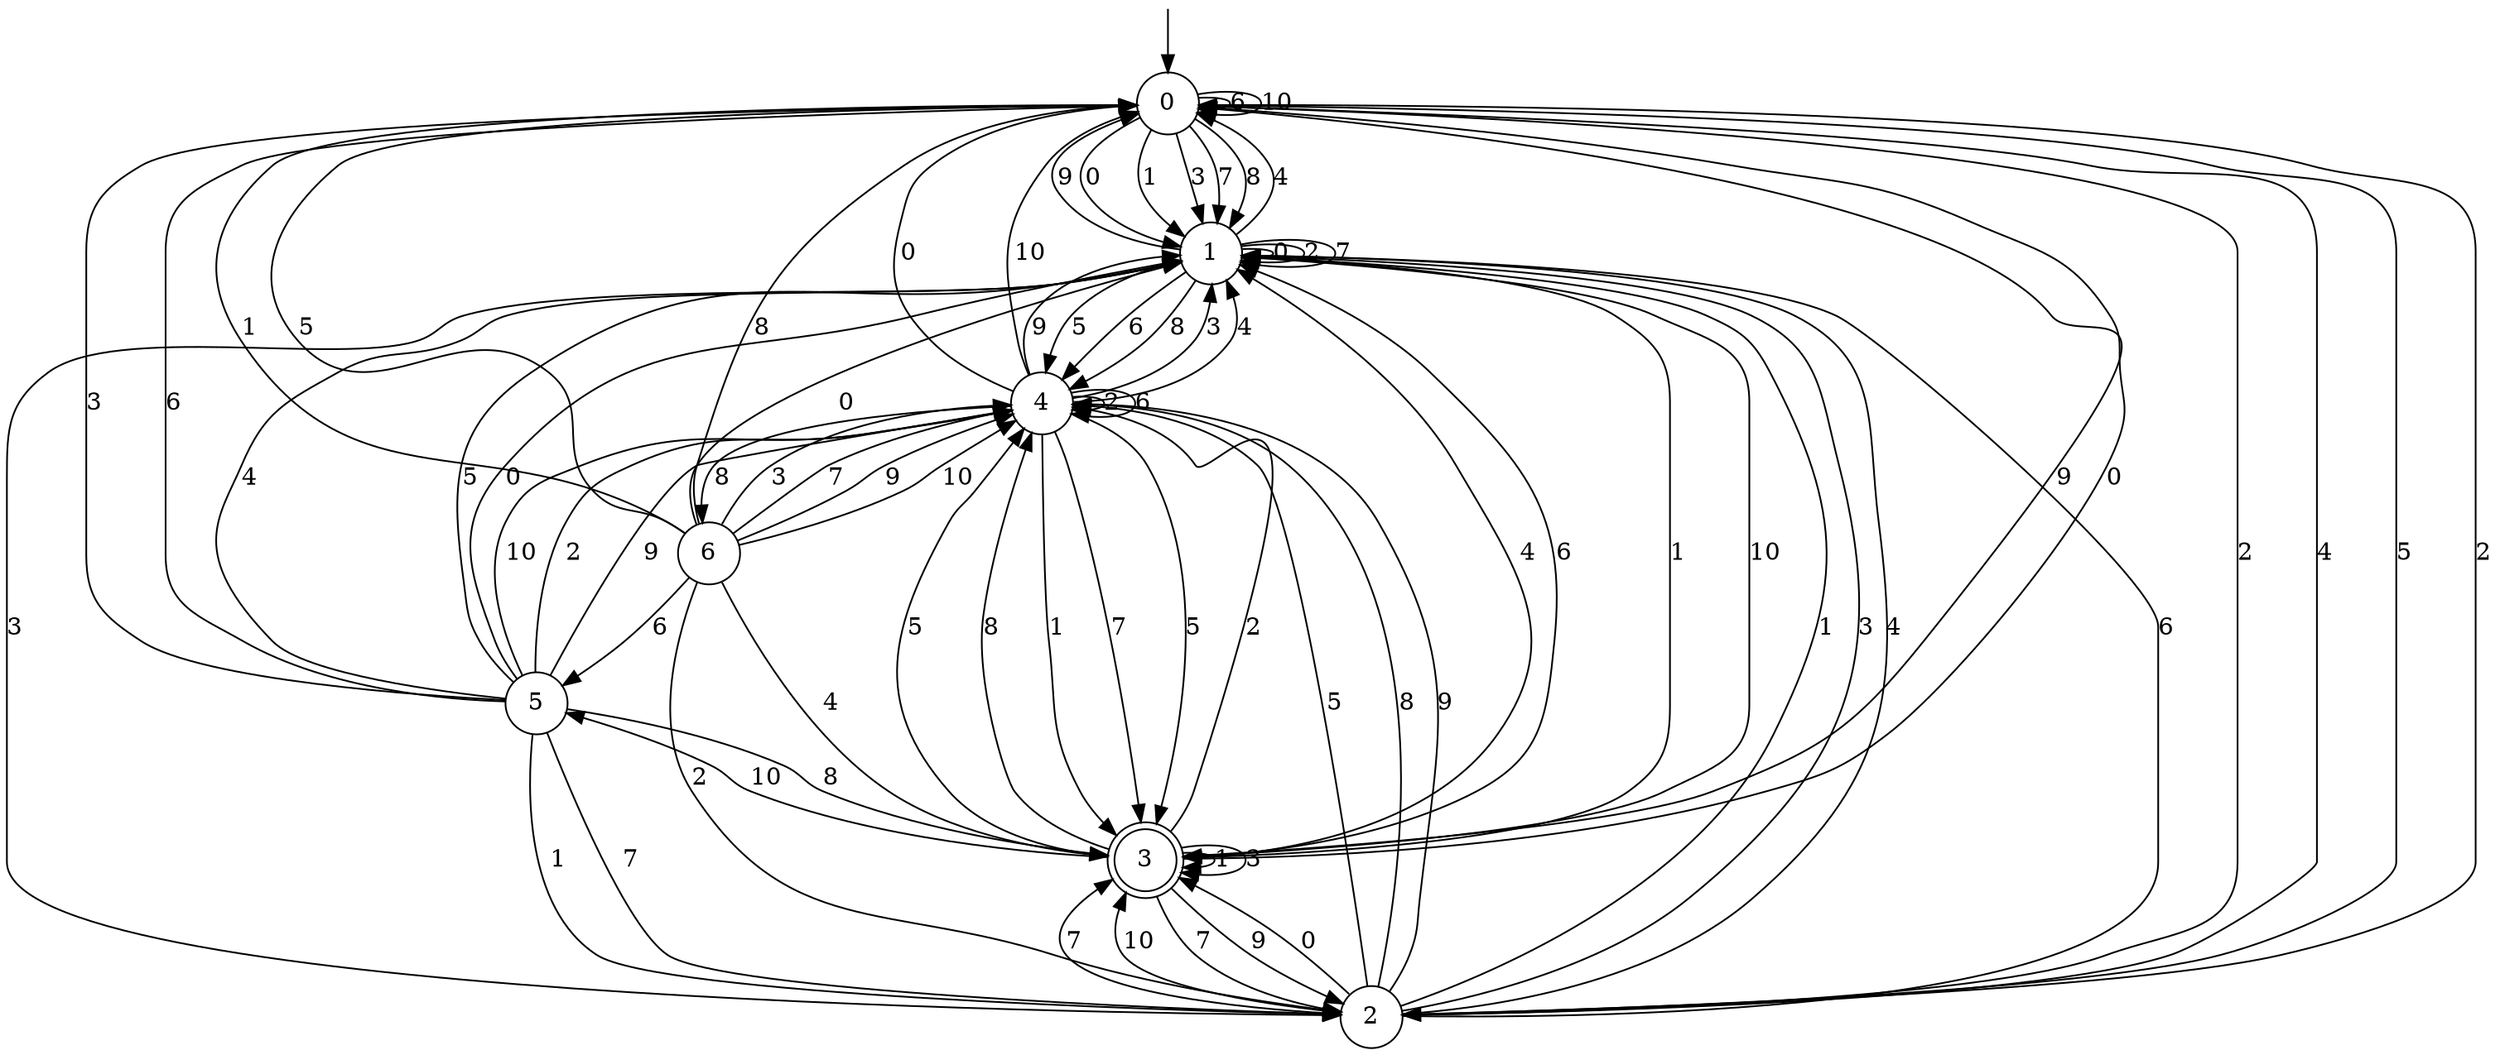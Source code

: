 digraph g {

	s0 [shape="circle" label="0"];
	s1 [shape="circle" label="1"];
	s2 [shape="circle" label="2"];
	s3 [shape="doublecircle" label="3"];
	s4 [shape="circle" label="4"];
	s5 [shape="circle" label="5"];
	s6 [shape="circle" label="6"];
	s0 -> s1 [label="0"];
	s0 -> s1 [label="1"];
	s0 -> s2 [label="2"];
	s0 -> s1 [label="3"];
	s0 -> s2 [label="4"];
	s0 -> s2 [label="5"];
	s0 -> s0 [label="6"];
	s0 -> s1 [label="7"];
	s0 -> s1 [label="8"];
	s0 -> s3 [label="9"];
	s0 -> s0 [label="10"];
	s1 -> s1 [label="0"];
	s1 -> s3 [label="1"];
	s1 -> s1 [label="2"];
	s1 -> s2 [label="3"];
	s1 -> s0 [label="4"];
	s1 -> s4 [label="5"];
	s1 -> s4 [label="6"];
	s1 -> s1 [label="7"];
	s1 -> s4 [label="8"];
	s1 -> s0 [label="9"];
	s1 -> s3 [label="10"];
	s2 -> s3 [label="0"];
	s2 -> s1 [label="1"];
	s2 -> s0 [label="2"];
	s2 -> s1 [label="3"];
	s2 -> s1 [label="4"];
	s2 -> s4 [label="5"];
	s2 -> s1 [label="6"];
	s2 -> s3 [label="7"];
	s2 -> s4 [label="8"];
	s2 -> s4 [label="9"];
	s2 -> s3 [label="10"];
	s3 -> s0 [label="0"];
	s3 -> s3 [label="1"];
	s3 -> s4 [label="2"];
	s3 -> s3 [label="3"];
	s3 -> s1 [label="4"];
	s3 -> s4 [label="5"];
	s3 -> s1 [label="6"];
	s3 -> s2 [label="7"];
	s3 -> s4 [label="8"];
	s3 -> s2 [label="9"];
	s3 -> s5 [label="10"];
	s4 -> s0 [label="0"];
	s4 -> s3 [label="1"];
	s4 -> s4 [label="2"];
	s4 -> s1 [label="3"];
	s4 -> s1 [label="4"];
	s4 -> s3 [label="5"];
	s4 -> s4 [label="6"];
	s4 -> s3 [label="7"];
	s4 -> s6 [label="8"];
	s4 -> s1 [label="9"];
	s4 -> s0 [label="10"];
	s5 -> s1 [label="0"];
	s5 -> s2 [label="1"];
	s5 -> s4 [label="2"];
	s5 -> s0 [label="3"];
	s5 -> s1 [label="4"];
	s5 -> s1 [label="5"];
	s5 -> s0 [label="6"];
	s5 -> s2 [label="7"];
	s5 -> s3 [label="8"];
	s5 -> s4 [label="9"];
	s5 -> s4 [label="10"];
	s6 -> s1 [label="0"];
	s6 -> s0 [label="1"];
	s6 -> s2 [label="2"];
	s6 -> s4 [label="3"];
	s6 -> s3 [label="4"];
	s6 -> s0 [label="5"];
	s6 -> s5 [label="6"];
	s6 -> s4 [label="7"];
	s6 -> s0 [label="8"];
	s6 -> s4 [label="9"];
	s6 -> s4 [label="10"];

__start0 [label="" shape="none" width="0" height="0"];
__start0 -> s0;

}
